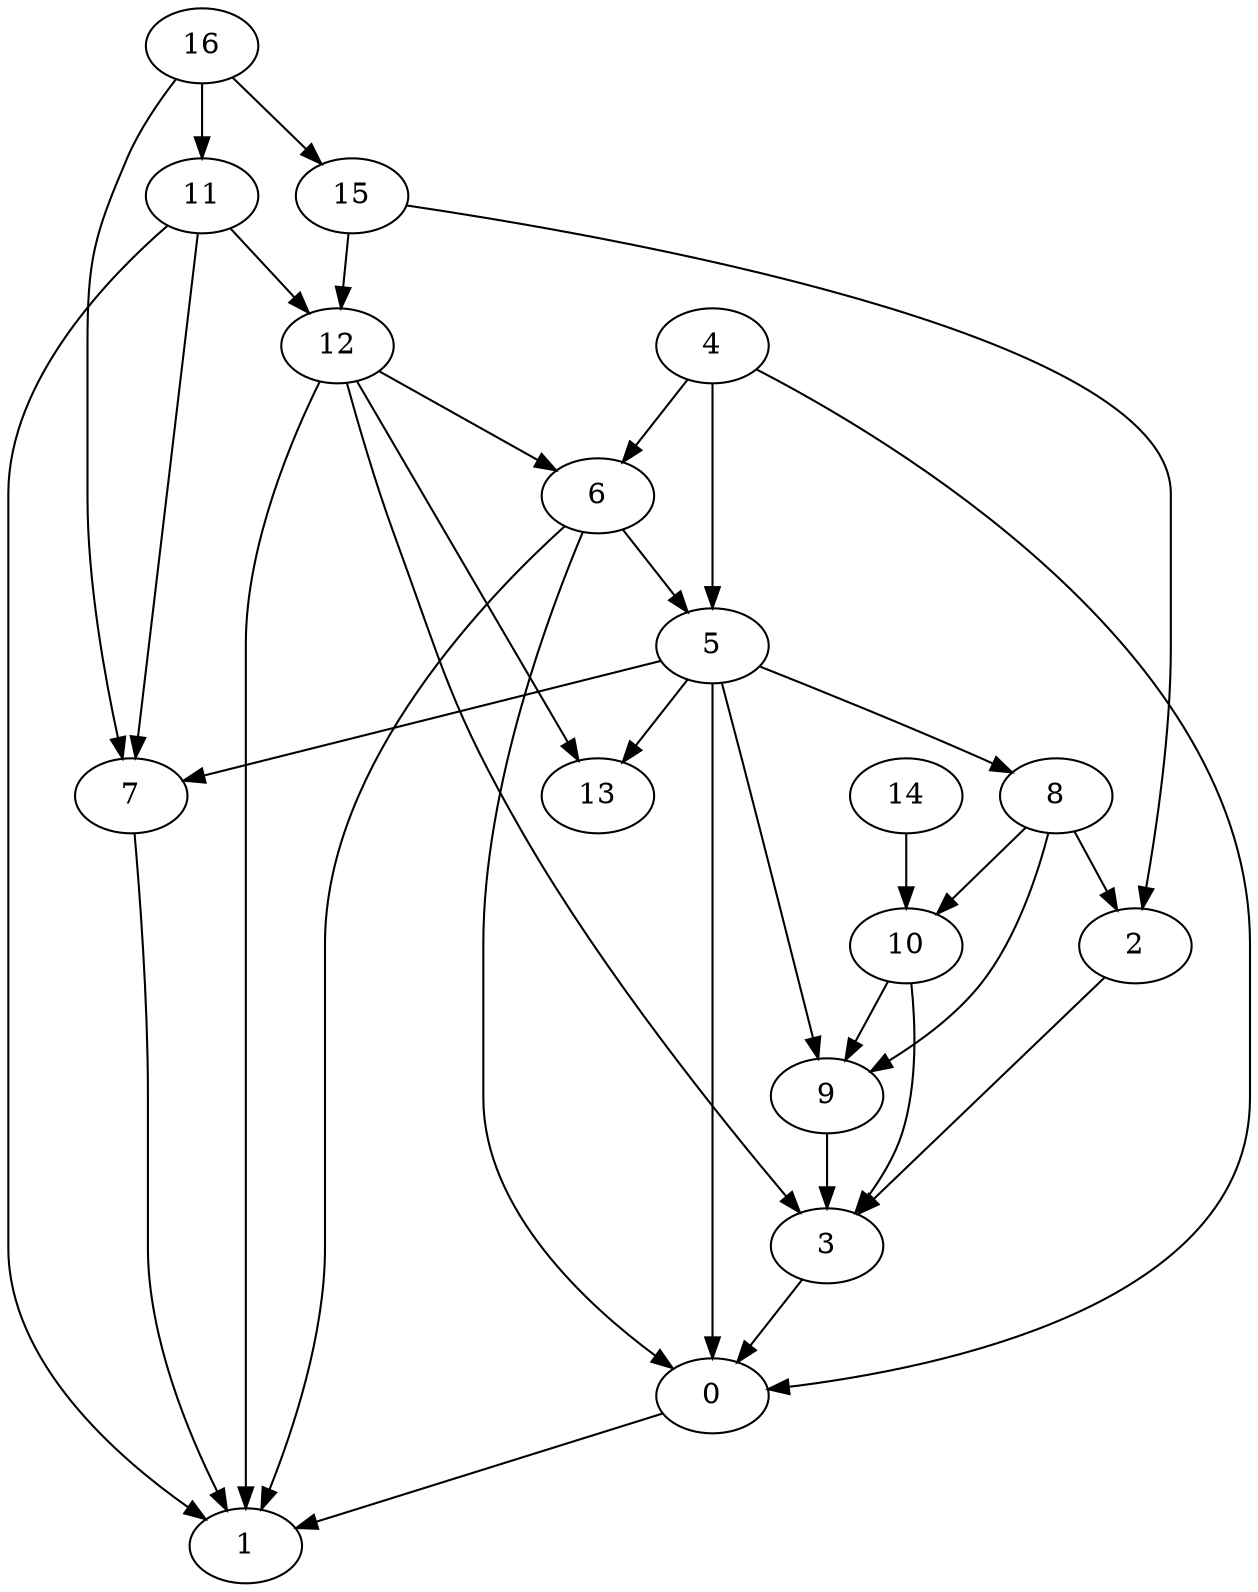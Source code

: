 strict digraph "" {
	0	 [pos="35.45031547546387,90.05350470542908"];
	1	 [pos="12.306438386440277,7.406953722238541"];
	0 -> 1;
	2	 [pos="73.75402450561523,92.86679029464722"];
	3	 [pos="79.60736155509949,89.73743319511414"];
	2 -> 3;
	3 -> 0;
	4	 [pos="55.42421340942383,61.53712868690491"];
	4 -> 0;
	5	 [pos="93.08488368988037,37.42501437664032"];
	4 -> 5;
	6	 [pos="49.35375452041626,32.62655735015869"];
	4 -> 6;
	5 -> 0;
	7	 [pos="1.7845313996076584,26.33449137210846"];
	5 -> 7;
	8	 [pos="87.6951813697815,5.369334295392036"];
	5 -> 8;
	9	 [pos="68.85863542556763,19.10703033208847"];
	5 -> 9;
	13	 [pos="37.86042928695679,29.971107840538025"];
	5 -> 13;
	6 -> 0;
	6 -> 1;
	6 -> 5;
	7 -> 1;
	8 -> 2;
	8 -> 9;
	10	 [pos="11.197612434625626,98.3355700969696"];
	8 -> 10;
	9 -> 3;
	10 -> 3;
	10 -> 9;
	11	 [pos="33.566492795944214,28.368720412254333"];
	11 -> 1;
	11 -> 7;
	12	 [pos="94.41962242126465,30.782082676887512"];
	11 -> 12;
	12 -> 1;
	12 -> 3;
	12 -> 6;
	12 -> 13;
	14	 [pos="68.80438327789307,91.21700525283813"];
	14 -> 10;
	15	 [pos="2.1095139905810356,40.57548940181732"];
	15 -> 2;
	15 -> 12;
	16	 [pos="35.592809319496155,52.34694480895996"];
	16 -> 7;
	16 -> 11;
	16 -> 15;
}
